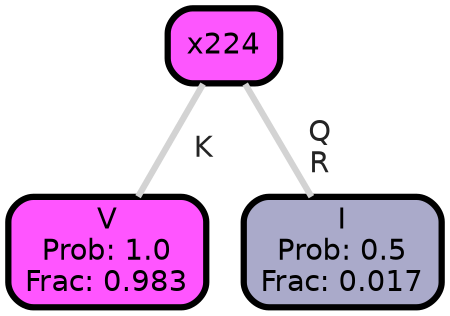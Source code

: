 graph Tree {
node [shape=box, style="filled, rounded",color="black",penwidth="3",fontcolor="black",                 fontname=helvetica] ;
graph [ranksep="0 equally", splines=straight,                 bgcolor=transparent, dpi=200] ;
edge [fontname=helvetica, fontweight=bold,fontcolor=grey14,color=lightgray] ;
0 [label="V
Prob: 1.0
Frac: 0.983", fillcolor="#ff55ff"] ;
1 [label="x224", fillcolor="#fd56fe"] ;
2 [label="I
Prob: 0.5
Frac: 0.017", fillcolor="#aaaaca"] ;
1 -- 0 [label=" K",penwidth=3] ;
1 -- 2 [label=" Q\n R",penwidth=3] ;
{rank = same;}}